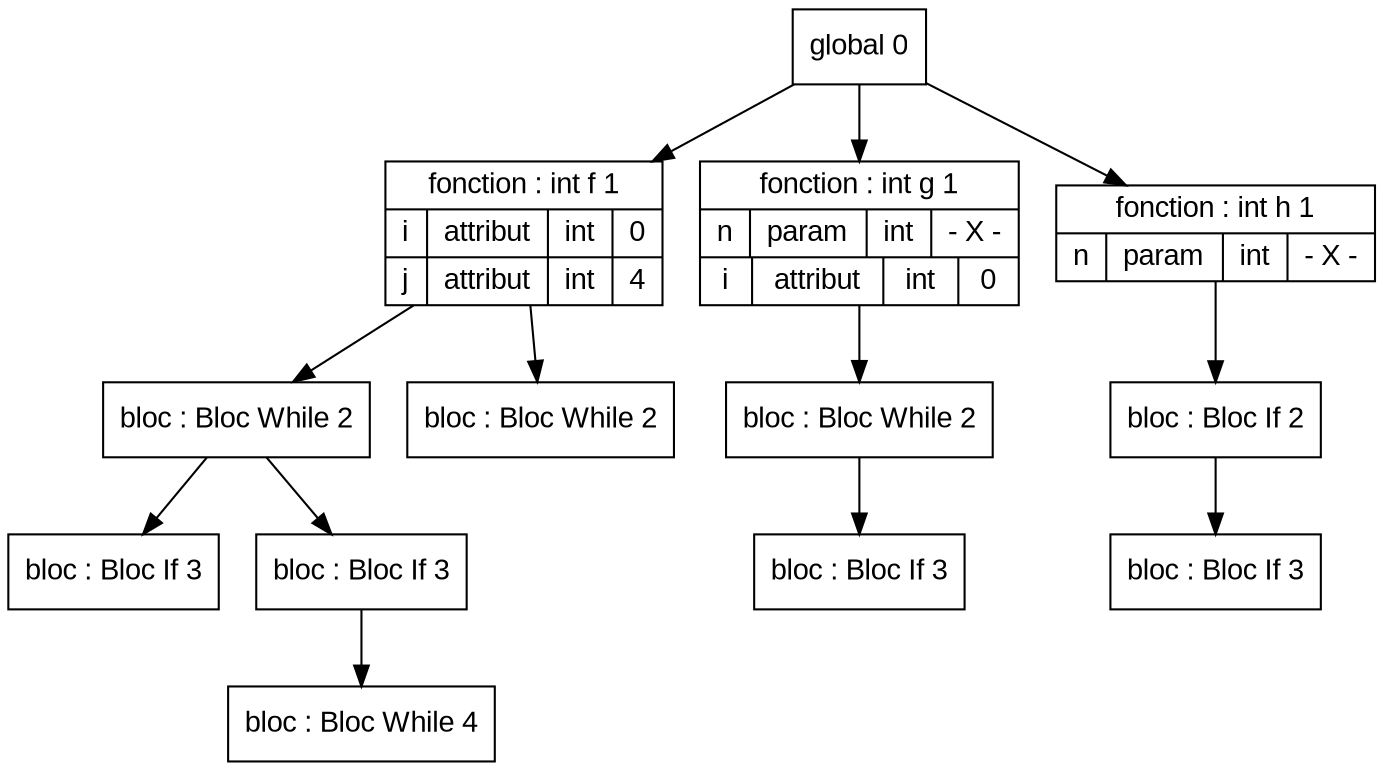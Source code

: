 digraph "tds"{

	node [fontname="Arial"];

	N3 [shape=record label="{ bloc : Bloc If  3
	}"];

	N5 [shape=record label="{ bloc : Bloc While  4
	}"];

	N4 [shape=record label="{ bloc : Bloc If  3
	}"];

	N2 [shape=record label="{ bloc : Bloc While  2
	}"];

	N6 [shape=record label="{ bloc : Bloc While  2
	}"];

	N1 [shape=record label="{ fonction : int f 1
	| { i | attribut | int | 0 }
	| { j | attribut | int | 4 }
	}"];

	N9 [shape=record label="{ bloc : Bloc If  3
	}"];

	N8 [shape=record label="{ bloc : Bloc While  2
	}"];

	N7 [shape=record label="{ fonction : int g 1
	| { n | param | int | - X - }
	| { i | attribut | int | 0 }
	}"];

	N12 [shape=record label="{ bloc : Bloc If  3
	}"];

	N11 [shape=record label="{ bloc : Bloc If  2
	}"];

	N10 [shape=record label="{ fonction : int h 1
	| { n | param | int | - X - }
	}"];

	N0 [shape=record label="{ global 0
	}"];


	N0 -> N1; 
	N1 -> N2; 
	N2 -> N3; 
	N2 -> N4; 
	N4 -> N5; 
	N1 -> N6; 
	N0 -> N7; 
	N7 -> N8; 
	N8 -> N9; 
	N0 -> N10; 
	N10 -> N11; 
	N11 -> N12; 
}
